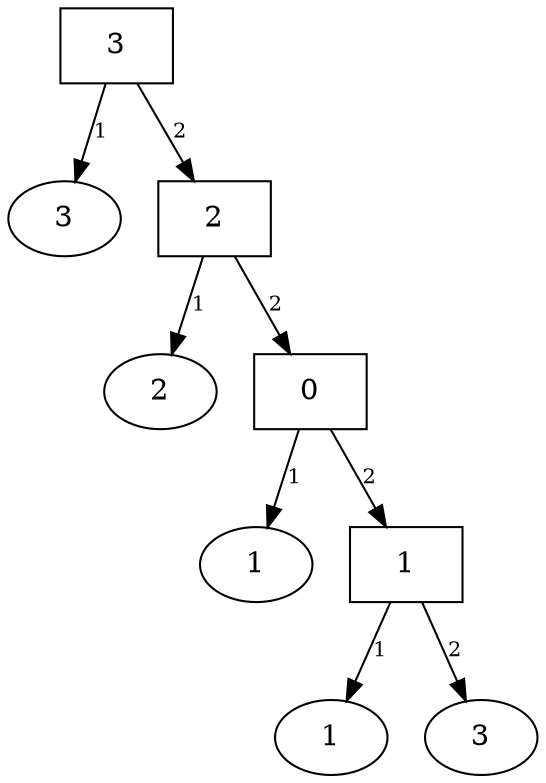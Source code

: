 digraph "Decision Tree" {
	124962755009936 [label=3 shape=box]
	124962603823440 [label=3 shape=ellipse]
	124962755009936 -> 124962603823440 [label=1 fontsize=10]
	124962603823376 [label=2 shape=box]
	124962747991440 [label=2 shape=ellipse]
	124962603823376 -> 124962747991440 [label=1 fontsize=10]
	124962747991376 [label=0 shape=box]
	124962791685136 [label=1 shape=ellipse]
	124962747991376 -> 124962791685136 [label=1 fontsize=10]
	124962747993872 [label=1 shape=box]
	124962768825488 [label=1 shape=ellipse]
	124962747993872 -> 124962768825488 [label=1 fontsize=10]
	124962791731664 [label=3 shape=ellipse]
	124962747993872 -> 124962791731664 [label=2 fontsize=10]
	124962747991376 -> 124962747993872 [label=2 fontsize=10]
	124962603823376 -> 124962747991376 [label=2 fontsize=10]
	124962755009936 -> 124962603823376 [label=2 fontsize=10]
}

